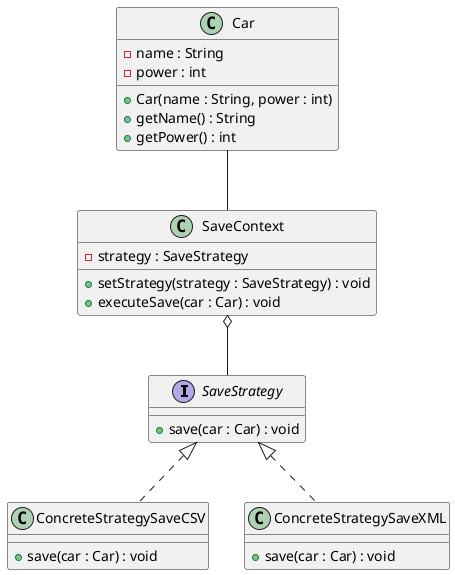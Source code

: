 @startuml

interface SaveStrategy {
    +save(car : Car) : void
}

class ConcreteStrategySaveCSV {
    +save(car : Car) : void
}

class ConcreteStrategySaveXML {
    +save(car : Car) : void
}

class Car {
    -name : String
    -power : int
    +Car(name : String, power : int)
    +getName() : String
    +getPower() : int
}

class SaveContext {
    -strategy : SaveStrategy
    +setStrategy(strategy : SaveStrategy) : void
    +executeSave(car : Car) : void
}

SaveStrategy <|.. ConcreteStrategySaveCSV
SaveStrategy <|.. ConcreteStrategySaveXML
SaveContext o-- SaveStrategy
Car -- SaveContext

@enduml
